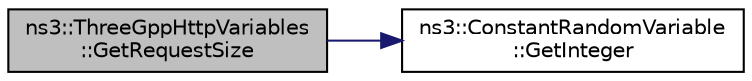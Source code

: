 digraph "ns3::ThreeGppHttpVariables::GetRequestSize"
{
 // LATEX_PDF_SIZE
  edge [fontname="Helvetica",fontsize="10",labelfontname="Helvetica",labelfontsize="10"];
  node [fontname="Helvetica",fontsize="10",shape=record];
  rankdir="LR";
  Node1 [label="ns3::ThreeGppHttpVariables\l::GetRequestSize",height=0.2,width=0.4,color="black", fillcolor="grey75", style="filled", fontcolor="black",tooltip="Returns the constant HTTP request size in bytes."];
  Node1 -> Node2 [color="midnightblue",fontsize="10",style="solid",fontname="Helvetica"];
  Node2 [label="ns3::ConstantRandomVariable\l::GetInteger",height=0.2,width=0.4,color="black", fillcolor="white", style="filled",URL="$classns3_1_1_constant_random_variable.html#a7225bf0d54240f28b5349e90cdf74896",tooltip="Get the next random value, as an integer equal to the argument."];
}
